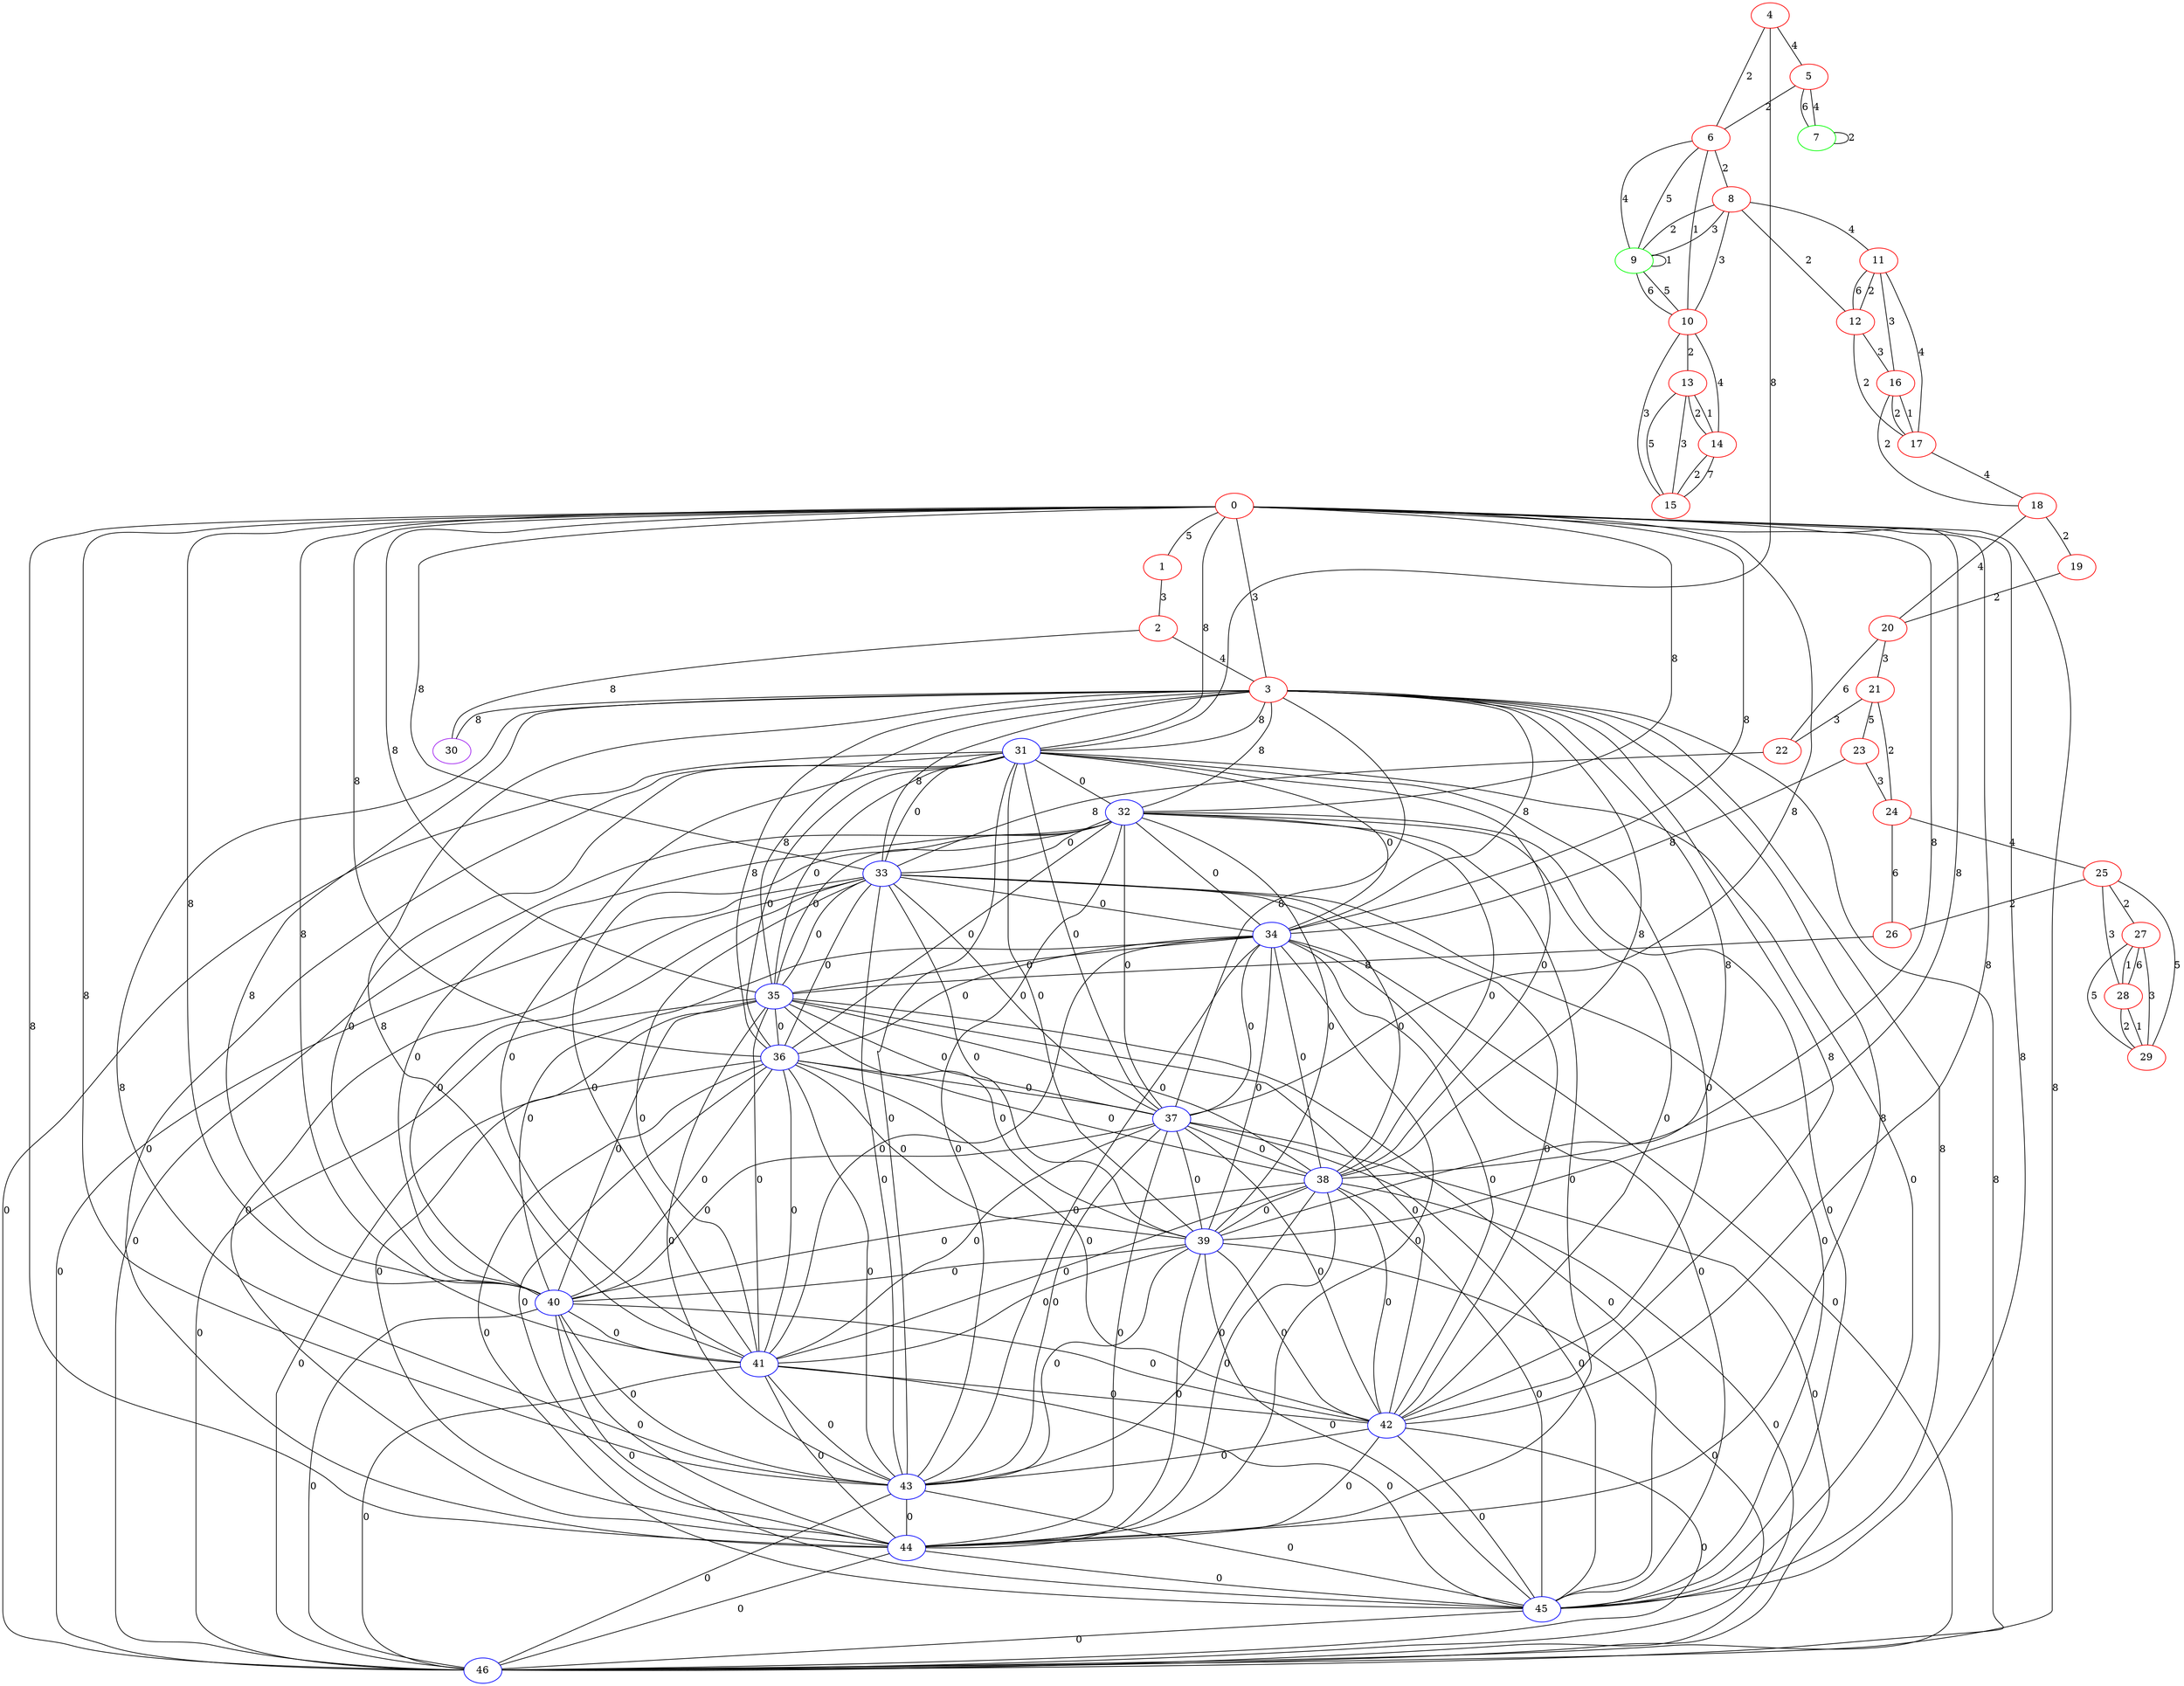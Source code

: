 graph "" {
0 [color=red, weight=1];
1 [color=red, weight=1];
2 [color=red, weight=1];
3 [color=red, weight=1];
4 [color=red, weight=1];
5 [color=red, weight=1];
6 [color=red, weight=1];
7 [color=green, weight=2];
8 [color=red, weight=1];
9 [color=green, weight=2];
10 [color=red, weight=1];
11 [color=red, weight=1];
12 [color=red, weight=1];
13 [color=red, weight=1];
14 [color=red, weight=1];
15 [color=red, weight=1];
16 [color=red, weight=1];
17 [color=red, weight=1];
18 [color=red, weight=1];
19 [color=red, weight=1];
20 [color=red, weight=1];
21 [color=red, weight=1];
22 [color=red, weight=1];
23 [color=red, weight=1];
24 [color=red, weight=1];
25 [color=red, weight=1];
26 [color=red, weight=1];
27 [color=red, weight=1];
28 [color=red, weight=1];
29 [color=red, weight=1];
30 [color=purple, weight=4];
31 [color=blue, weight=3];
32 [color=blue, weight=3];
33 [color=blue, weight=3];
34 [color=blue, weight=3];
35 [color=blue, weight=3];
36 [color=blue, weight=3];
37 [color=blue, weight=3];
38 [color=blue, weight=3];
39 [color=blue, weight=3];
40 [color=blue, weight=3];
41 [color=blue, weight=3];
42 [color=blue, weight=3];
43 [color=blue, weight=3];
44 [color=blue, weight=3];
45 [color=blue, weight=3];
46 [color=blue, weight=3];
0 -- 32  [key=0, label=8];
0 -- 1  [key=0, label=5];
0 -- 34  [key=0, label=8];
0 -- 3  [key=0, label=3];
0 -- 36  [key=0, label=8];
0 -- 37  [key=0, label=8];
0 -- 38  [key=0, label=8];
0 -- 33  [key=0, label=8];
0 -- 40  [key=0, label=8];
0 -- 41  [key=0, label=8];
0 -- 42  [key=0, label=8];
0 -- 39  [key=0, label=8];
0 -- 44  [key=0, label=8];
0 -- 45  [key=0, label=8];
0 -- 46  [key=0, label=8];
0 -- 43  [key=0, label=8];
0 -- 35  [key=0, label=8];
0 -- 31  [key=0, label=8];
1 -- 2  [key=0, label=3];
2 -- 3  [key=0, label=4];
2 -- 30  [key=0, label=8];
3 -- 32  [key=0, label=8];
3 -- 35  [key=0, label=8];
3 -- 36  [key=0, label=8];
3 -- 37  [key=0, label=8];
3 -- 38  [key=0, label=8];
3 -- 33  [key=0, label=8];
3 -- 40  [key=0, label=8];
3 -- 41  [key=0, label=8];
3 -- 42  [key=0, label=8];
3 -- 39  [key=0, label=8];
3 -- 44  [key=0, label=8];
3 -- 34  [key=0, label=8];
3 -- 46  [key=0, label=8];
3 -- 45  [key=0, label=8];
3 -- 43  [key=0, label=8];
3 -- 30  [key=0, label=8];
3 -- 31  [key=0, label=8];
4 -- 5  [key=0, label=4];
4 -- 6  [key=0, label=2];
4 -- 31  [key=0, label=8];
5 -- 6  [key=0, label=2];
5 -- 7  [key=0, label=6];
5 -- 7  [key=1, label=4];
6 -- 8  [key=0, label=2];
6 -- 9  [key=0, label=4];
6 -- 9  [key=1, label=5];
6 -- 10  [key=0, label=1];
7 -- 7  [key=0, label=2];
8 -- 9  [key=0, label=2];
8 -- 9  [key=1, label=3];
8 -- 10  [key=0, label=3];
8 -- 11  [key=0, label=4];
8 -- 12  [key=0, label=2];
9 -- 9  [key=0, label=1];
9 -- 10  [key=0, label=5];
9 -- 10  [key=1, label=6];
10 -- 13  [key=0, label=2];
10 -- 14  [key=0, label=4];
10 -- 15  [key=0, label=3];
11 -- 16  [key=0, label=3];
11 -- 12  [key=0, label=2];
11 -- 12  [key=1, label=6];
11 -- 17  [key=0, label=4];
12 -- 16  [key=0, label=3];
12 -- 17  [key=0, label=2];
13 -- 14  [key=0, label=2];
13 -- 14  [key=1, label=1];
13 -- 15  [key=0, label=5];
13 -- 15  [key=1, label=3];
14 -- 15  [key=0, label=7];
14 -- 15  [key=1, label=2];
16 -- 17  [key=0, label=2];
16 -- 17  [key=1, label=1];
16 -- 18  [key=0, label=2];
17 -- 18  [key=0, label=4];
18 -- 19  [key=0, label=2];
18 -- 20  [key=0, label=4];
19 -- 20  [key=0, label=2];
20 -- 21  [key=0, label=3];
20 -- 22  [key=0, label=6];
21 -- 24  [key=0, label=2];
21 -- 22  [key=0, label=3];
21 -- 23  [key=0, label=5];
22 -- 33  [key=0, label=8];
23 -- 24  [key=0, label=3];
23 -- 34  [key=0, label=8];
24 -- 25  [key=0, label=4];
24 -- 26  [key=0, label=6];
25 -- 26  [key=0, label=2];
25 -- 27  [key=0, label=2];
25 -- 28  [key=0, label=3];
25 -- 29  [key=0, label=5];
26 -- 35  [key=0, label=8];
27 -- 28  [key=0, label=6];
27 -- 28  [key=1, label=1];
27 -- 29  [key=0, label=5];
27 -- 29  [key=1, label=3];
28 -- 29  [key=0, label=1];
28 -- 29  [key=1, label=2];
31 -- 32  [key=0, label=0];
31 -- 33  [key=0, label=0];
31 -- 34  [key=0, label=0];
31 -- 35  [key=0, label=0];
31 -- 36  [key=0, label=0];
31 -- 37  [key=0, label=0];
31 -- 38  [key=0, label=0];
31 -- 39  [key=0, label=0];
31 -- 40  [key=0, label=0];
31 -- 41  [key=0, label=0];
31 -- 42  [key=0, label=0];
31 -- 43  [key=0, label=0];
31 -- 44  [key=0, label=0];
31 -- 45  [key=0, label=0];
31 -- 46  [key=0, label=0];
32 -- 33  [key=0, label=0];
32 -- 34  [key=0, label=0];
32 -- 35  [key=0, label=0];
32 -- 36  [key=0, label=0];
32 -- 37  [key=0, label=0];
32 -- 38  [key=0, label=0];
32 -- 39  [key=0, label=0];
32 -- 40  [key=0, label=0];
32 -- 41  [key=0, label=0];
32 -- 42  [key=0, label=0];
32 -- 43  [key=0, label=0];
32 -- 44  [key=0, label=0];
32 -- 45  [key=0, label=0];
32 -- 46  [key=0, label=0];
33 -- 34  [key=0, label=0];
33 -- 35  [key=0, label=0];
33 -- 36  [key=0, label=0];
33 -- 37  [key=0, label=0];
33 -- 38  [key=0, label=0];
33 -- 39  [key=0, label=0];
33 -- 40  [key=0, label=0];
33 -- 41  [key=0, label=0];
33 -- 42  [key=0, label=0];
33 -- 43  [key=0, label=0];
33 -- 44  [key=0, label=0];
33 -- 45  [key=0, label=0];
33 -- 46  [key=0, label=0];
34 -- 35  [key=0, label=0];
34 -- 36  [key=0, label=0];
34 -- 37  [key=0, label=0];
34 -- 38  [key=0, label=0];
34 -- 39  [key=0, label=0];
34 -- 40  [key=0, label=0];
34 -- 41  [key=0, label=0];
34 -- 42  [key=0, label=0];
34 -- 43  [key=0, label=0];
34 -- 44  [key=0, label=0];
34 -- 45  [key=0, label=0];
34 -- 46  [key=0, label=0];
35 -- 36  [key=0, label=0];
35 -- 37  [key=0, label=0];
35 -- 38  [key=0, label=0];
35 -- 39  [key=0, label=0];
35 -- 40  [key=0, label=0];
35 -- 41  [key=0, label=0];
35 -- 42  [key=0, label=0];
35 -- 43  [key=0, label=0];
35 -- 44  [key=0, label=0];
35 -- 45  [key=0, label=0];
35 -- 46  [key=0, label=0];
36 -- 37  [key=0, label=0];
36 -- 38  [key=0, label=0];
36 -- 39  [key=0, label=0];
36 -- 40  [key=0, label=0];
36 -- 41  [key=0, label=0];
36 -- 42  [key=0, label=0];
36 -- 43  [key=0, label=0];
36 -- 44  [key=0, label=0];
36 -- 45  [key=0, label=0];
36 -- 46  [key=0, label=0];
37 -- 38  [key=0, label=0];
37 -- 39  [key=0, label=0];
37 -- 40  [key=0, label=0];
37 -- 41  [key=0, label=0];
37 -- 42  [key=0, label=0];
37 -- 43  [key=0, label=0];
37 -- 44  [key=0, label=0];
37 -- 45  [key=0, label=0];
37 -- 46  [key=0, label=0];
38 -- 39  [key=0, label=0];
38 -- 40  [key=0, label=0];
38 -- 41  [key=0, label=0];
38 -- 42  [key=0, label=0];
38 -- 43  [key=0, label=0];
38 -- 44  [key=0, label=0];
38 -- 45  [key=0, label=0];
38 -- 46  [key=0, label=0];
39 -- 40  [key=0, label=0];
39 -- 41  [key=0, label=0];
39 -- 42  [key=0, label=0];
39 -- 43  [key=0, label=0];
39 -- 44  [key=0, label=0];
39 -- 45  [key=0, label=0];
39 -- 46  [key=0, label=0];
40 -- 41  [key=0, label=0];
40 -- 42  [key=0, label=0];
40 -- 43  [key=0, label=0];
40 -- 44  [key=0, label=0];
40 -- 45  [key=0, label=0];
40 -- 46  [key=0, label=0];
41 -- 42  [key=0, label=0];
41 -- 43  [key=0, label=0];
41 -- 44  [key=0, label=0];
41 -- 45  [key=0, label=0];
41 -- 46  [key=0, label=0];
42 -- 43  [key=0, label=0];
42 -- 44  [key=0, label=0];
42 -- 45  [key=0, label=0];
42 -- 46  [key=0, label=0];
43 -- 44  [key=0, label=0];
43 -- 45  [key=0, label=0];
43 -- 46  [key=0, label=0];
44 -- 45  [key=0, label=0];
44 -- 46  [key=0, label=0];
45 -- 46  [key=0, label=0];
}
